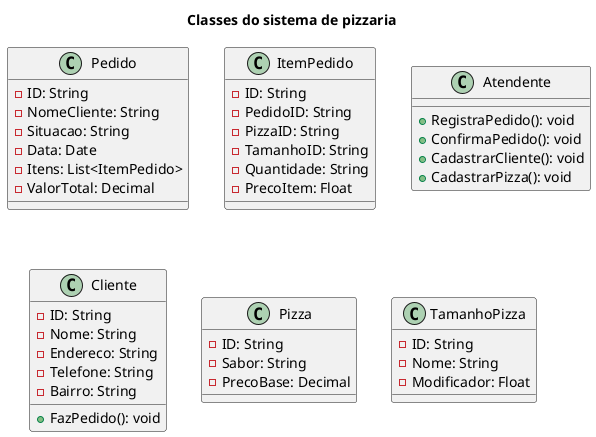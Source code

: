 @startuml Pizzaria
title Classes do sistema de pizzaria
class Pedido {
    - ID: String
    - NomeCliente: String
    - Situacao: String
    - Data: Date
    - Itens: List<ItemPedido>
    - ValorTotal: Decimal
}

class ItemPedido{
    - ID: String
    - PedidoID: String
    - PizzaID: String
    - TamanhoID: String
    - Quantidade: String
    - PrecoItem: Float
}

class Atendente {
    + RegistraPedido(): void
    + ConfirmaPedido(): void
    + CadastrarCliente(): void
    + CadastrarPizza(): void
}

class Cliente {
    - ID: String
    - Nome: String
    - Endereco: String
    - Telefone: String
    - Bairro: String
    + FazPedido(): void
}

class Pizza {
    - ID: String
    - Sabor: String
    - PrecoBase: Decimal
}

class TamanhoPizza{
    - ID: String
    - Nome: String
    - Modificador: Float
}

@enduml